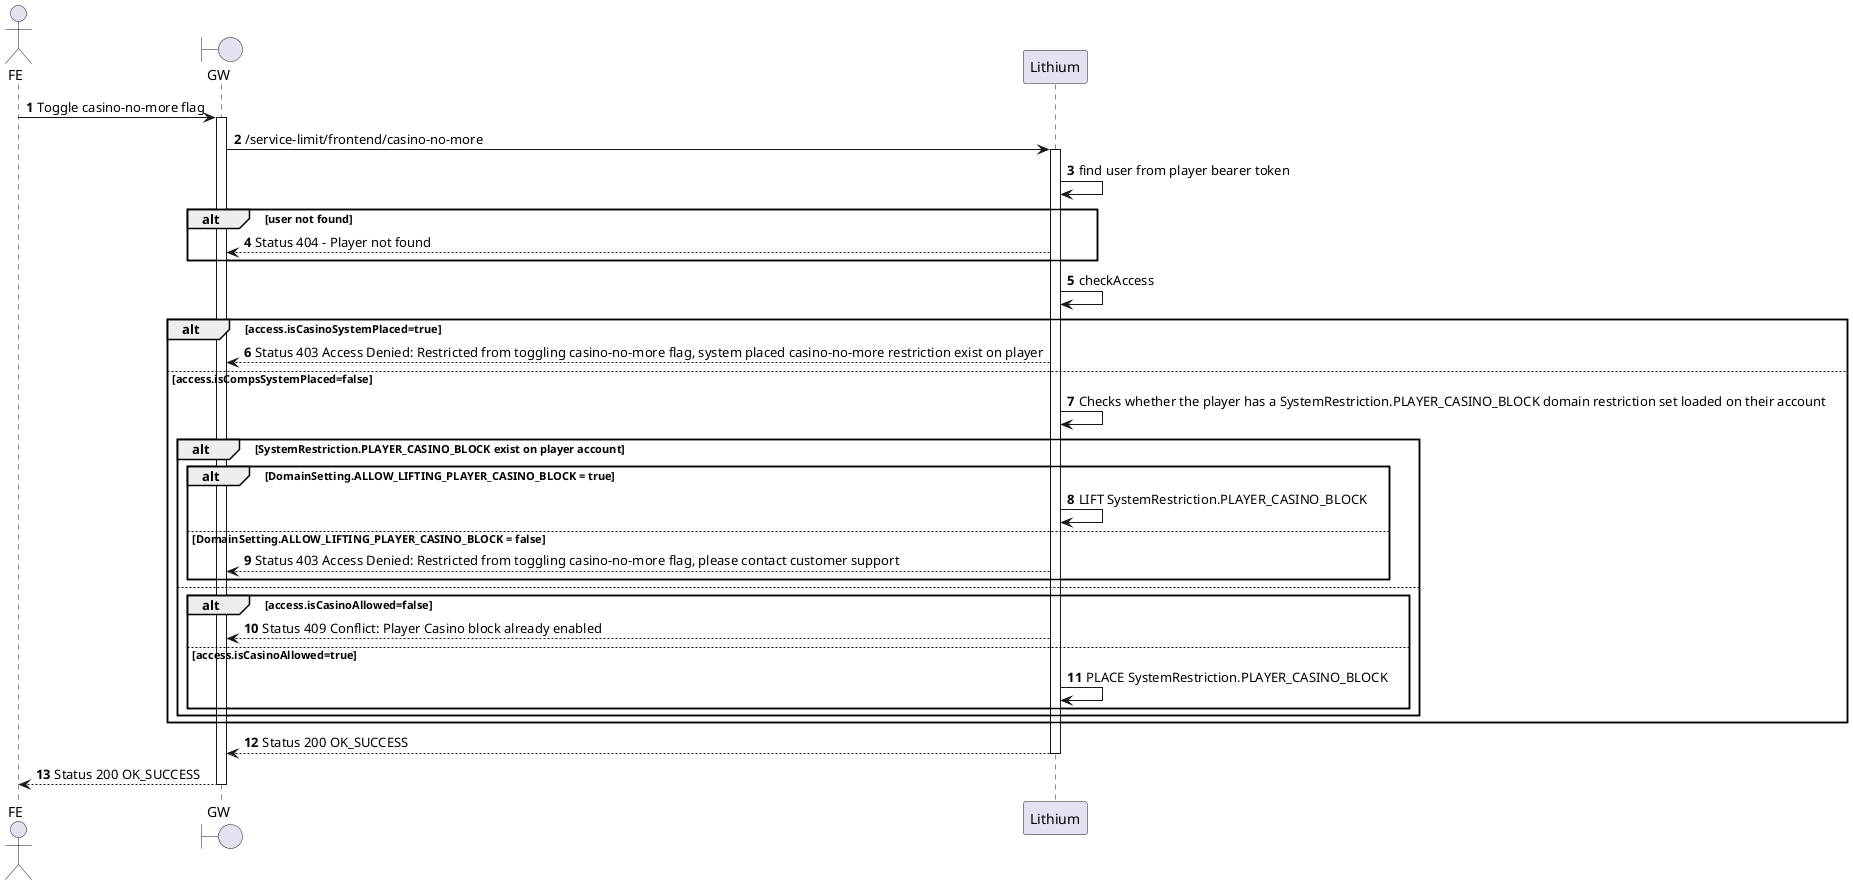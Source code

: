 .Player initiated Casino Block Casino-no-more
[plantuml]
----
@startuml
'https://plantuml.com/sequence-diagram

actor "FE" as fe
boundary "GW" as gw
participant Lithium as li

autonumber

fe -> gw: Toggle casino-no-more flag
activate gw
    gw -> li: /service-limit/frontend/casino-no-more
    activate li
        li -> li: find user from player bearer token
        alt user not found
            li --> gw: Status 404 - Player not found
        end
        li -> li: checkAccess
        alt access.isCasinoSystemPlaced=true
            li --> gw: Status 403 Access Denied: Restricted from toggling casino-no-more flag, system placed casino-no-more restriction exist on player
        else access.isCompsSystemPlaced=false
            li -> li: Checks whether the player has a SystemRestriction.PLAYER_CASINO_BLOCK domain restriction set loaded on their account
            alt SystemRestriction.PLAYER_CASINO_BLOCK exist on player account
                alt DomainSetting.ALLOW_LIFTING_PLAYER_CASINO_BLOCK = true
                    li -> li: LIFT SystemRestriction.PLAYER_CASINO_BLOCK
                else DomainSetting.ALLOW_LIFTING_PLAYER_CASINO_BLOCK = false
                    li --> gw: Status 403 Access Denied: Restricted from toggling casino-no-more flag, please contact customer support
                end
            else
                alt access.isCasinoAllowed=false
                    li --> gw: Status 409 Conflict: Player Casino block already enabled
                else access.isCasinoAllowed=true
                    li -> li: PLACE SystemRestriction.PLAYER_CASINO_BLOCK
                end
            end
        end
        li --> gw: Status 200 OK_SUCCESS
    deactivate li
    gw --> fe: Status 200 OK_SUCCESS
deactivate gw

@enduml
----